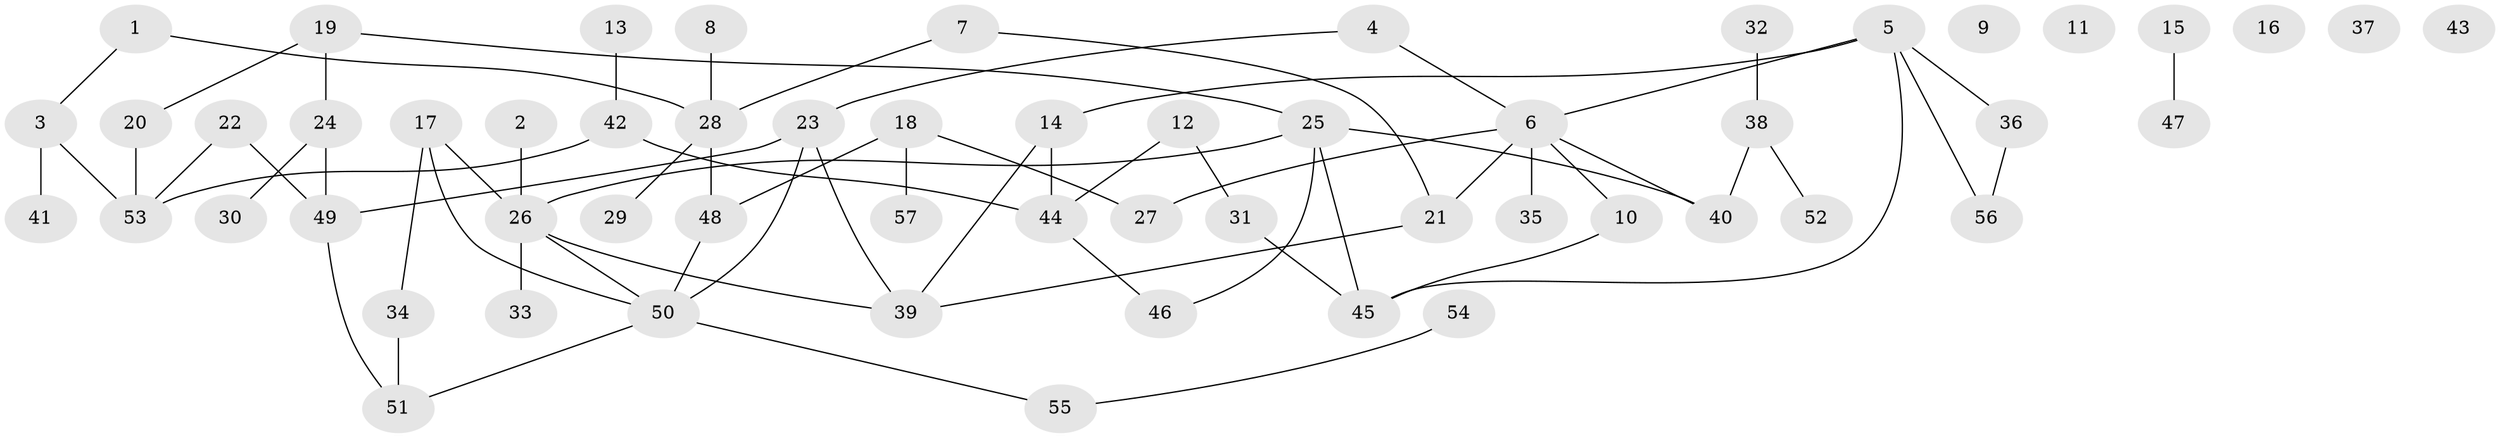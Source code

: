 // Generated by graph-tools (version 1.1) at 2025/49/03/09/25 03:49:09]
// undirected, 57 vertices, 68 edges
graph export_dot {
graph [start="1"]
  node [color=gray90,style=filled];
  1;
  2;
  3;
  4;
  5;
  6;
  7;
  8;
  9;
  10;
  11;
  12;
  13;
  14;
  15;
  16;
  17;
  18;
  19;
  20;
  21;
  22;
  23;
  24;
  25;
  26;
  27;
  28;
  29;
  30;
  31;
  32;
  33;
  34;
  35;
  36;
  37;
  38;
  39;
  40;
  41;
  42;
  43;
  44;
  45;
  46;
  47;
  48;
  49;
  50;
  51;
  52;
  53;
  54;
  55;
  56;
  57;
  1 -- 3;
  1 -- 28;
  2 -- 26;
  3 -- 41;
  3 -- 53;
  4 -- 6;
  4 -- 23;
  5 -- 6;
  5 -- 14;
  5 -- 36;
  5 -- 45;
  5 -- 56;
  6 -- 10;
  6 -- 21;
  6 -- 27;
  6 -- 35;
  6 -- 40;
  7 -- 21;
  7 -- 28;
  8 -- 28;
  10 -- 45;
  12 -- 31;
  12 -- 44;
  13 -- 42;
  14 -- 39;
  14 -- 44;
  15 -- 47;
  17 -- 26;
  17 -- 34;
  17 -- 50;
  18 -- 27;
  18 -- 48;
  18 -- 57;
  19 -- 20;
  19 -- 24;
  19 -- 25;
  20 -- 53;
  21 -- 39;
  22 -- 49;
  22 -- 53;
  23 -- 39;
  23 -- 49;
  23 -- 50;
  24 -- 30;
  24 -- 49;
  25 -- 26;
  25 -- 40;
  25 -- 45;
  25 -- 46;
  26 -- 33;
  26 -- 39;
  26 -- 50;
  28 -- 29;
  28 -- 48;
  31 -- 45;
  32 -- 38;
  34 -- 51;
  36 -- 56;
  38 -- 40;
  38 -- 52;
  42 -- 44;
  42 -- 53;
  44 -- 46;
  48 -- 50;
  49 -- 51;
  50 -- 51;
  50 -- 55;
  54 -- 55;
}
